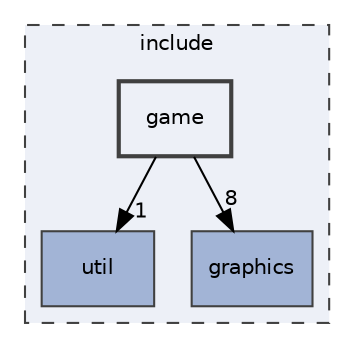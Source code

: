 digraph "/Users/runner/work/chess/chess/include/game"
{
 // LATEX_PDF_SIZE
  bgcolor="transparent";
  edge [fontname="Helvetica",fontsize="10",labelfontname="Helvetica",labelfontsize="10"];
  node [fontname="Helvetica",fontsize="10",shape=record];
  compound=true
  subgraph clusterdir_d44c64559bbebec7f509842c48db8b23 {
    graph [ bgcolor="#edf0f7", pencolor="grey25", style="filled,dashed,", label="include", fontname="Helvetica", fontsize="10", URL="dir_d44c64559bbebec7f509842c48db8b23.html"]
  dir_586ad3c2f85d776b984733890d824e3e [shape=box, label="util", style="filled,", fillcolor="#a2b4d6", color="grey25", URL="dir_586ad3c2f85d776b984733890d824e3e.html"];
  dir_c17ed8a99c2aafc6034c524ffcf900dc [shape=box, label="graphics", style="filled,", fillcolor="#a2b4d6", color="grey25", URL="dir_c17ed8a99c2aafc6034c524ffcf900dc.html"];
  dir_f307a46daed1218fee22380d1eacedba [shape=box, label="game", style="filled,bold,", fillcolor="#edf0f7", color="grey25", URL="dir_f307a46daed1218fee22380d1eacedba.html"];
  }
  dir_f307a46daed1218fee22380d1eacedba->dir_586ad3c2f85d776b984733890d824e3e [headlabel="1", labeldistance=1.5 headhref="dir_000000_000010.html"];
  dir_f307a46daed1218fee22380d1eacedba->dir_c17ed8a99c2aafc6034c524ffcf900dc [headlabel="8", labeldistance=1.5 headhref="dir_000000_000002.html"];
}
